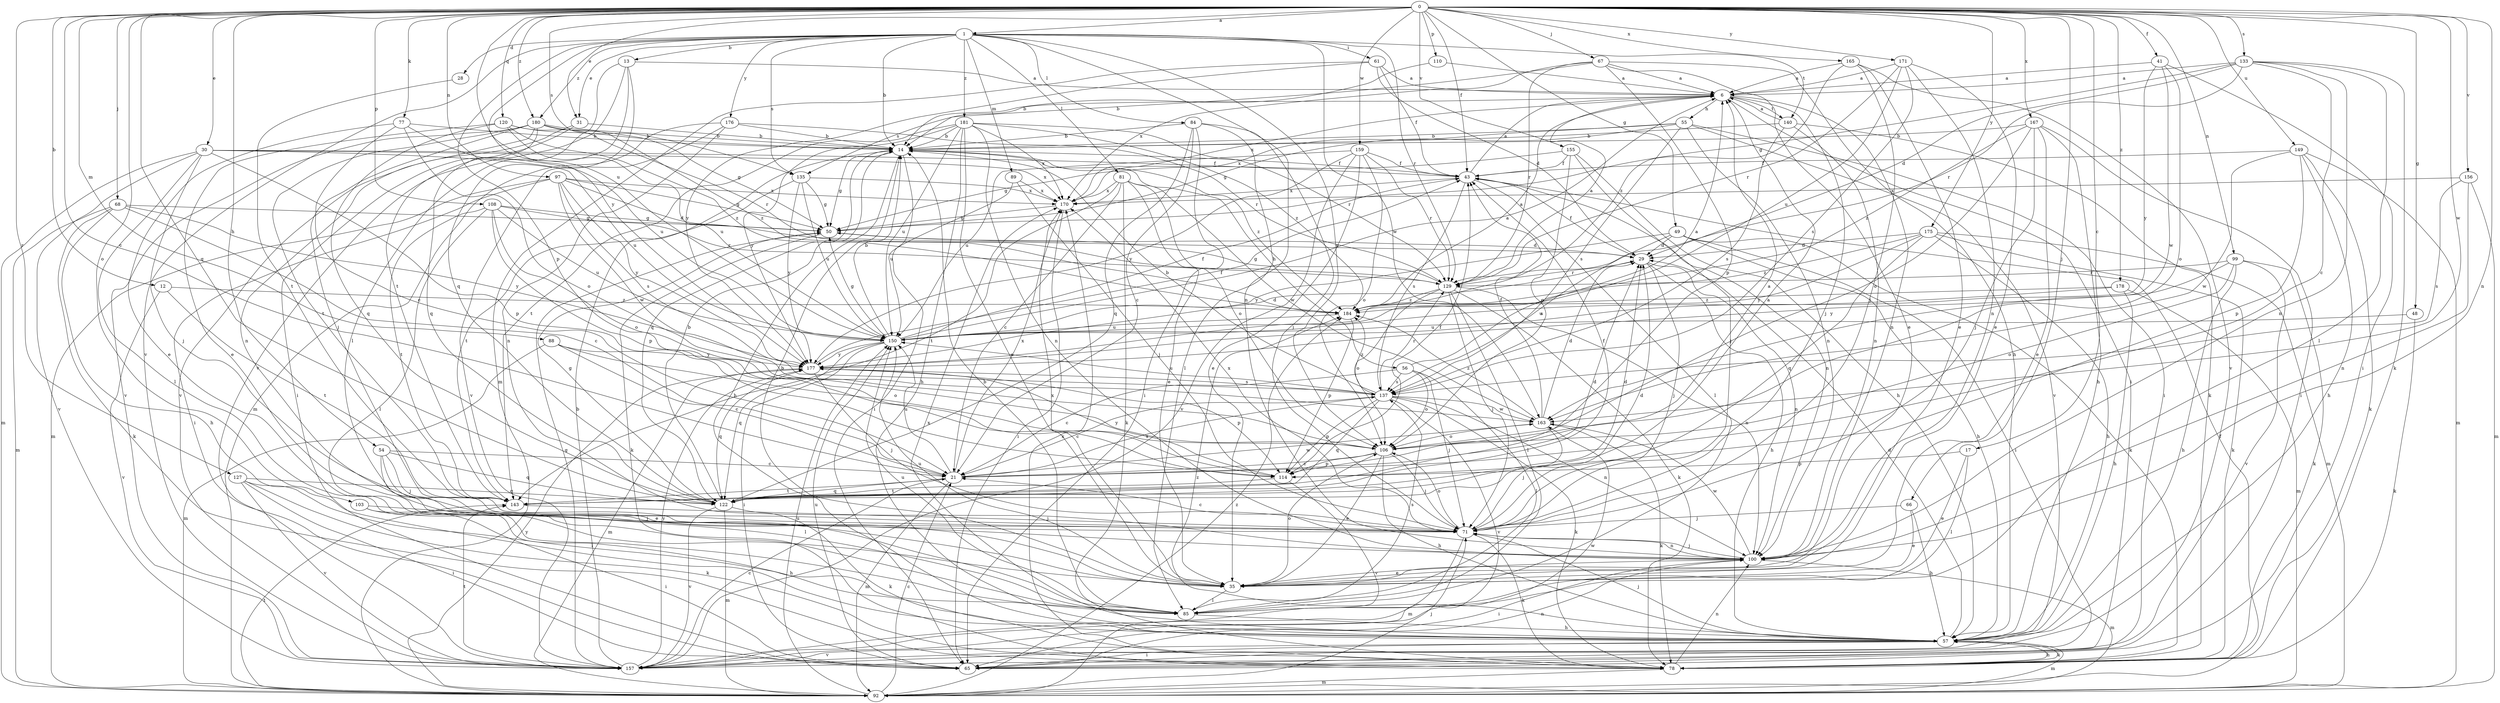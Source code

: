 strict digraph  {
0;
1;
6;
12;
13;
14;
17;
21;
28;
29;
30;
31;
35;
41;
43;
48;
49;
50;
54;
55;
56;
57;
61;
65;
66;
67;
68;
71;
77;
78;
81;
84;
85;
88;
89;
92;
97;
99;
100;
103;
106;
108;
110;
114;
120;
122;
127;
129;
133;
135;
137;
140;
143;
149;
150;
155;
156;
157;
159;
163;
165;
167;
170;
171;
175;
176;
177;
178;
180;
181;
184;
0 -> 1  [label=a];
0 -> 12  [label=b];
0 -> 17  [label=c];
0 -> 21  [label=c];
0 -> 30  [label=e];
0 -> 31  [label=e];
0 -> 41  [label=f];
0 -> 43  [label=f];
0 -> 48  [label=g];
0 -> 49  [label=g];
0 -> 54  [label=h];
0 -> 66  [label=j];
0 -> 67  [label=j];
0 -> 68  [label=j];
0 -> 77  [label=k];
0 -> 88  [label=m];
0 -> 97  [label=n];
0 -> 99  [label=n];
0 -> 100  [label=n];
0 -> 103  [label=o];
0 -> 108  [label=p];
0 -> 110  [label=p];
0 -> 120  [label=q];
0 -> 122  [label=q];
0 -> 127  [label=r];
0 -> 133  [label=s];
0 -> 135  [label=s];
0 -> 149  [label=u];
0 -> 150  [label=u];
0 -> 155  [label=v];
0 -> 156  [label=v];
0 -> 159  [label=w];
0 -> 163  [label=w];
0 -> 165  [label=x];
0 -> 167  [label=x];
0 -> 171  [label=y];
0 -> 175  [label=y];
0 -> 178  [label=z];
0 -> 180  [label=z];
1 -> 13  [label=b];
1 -> 14  [label=b];
1 -> 28  [label=d];
1 -> 31  [label=e];
1 -> 61  [label=i];
1 -> 81  [label=l];
1 -> 84  [label=l];
1 -> 89  [label=m];
1 -> 100  [label=n];
1 -> 106  [label=o];
1 -> 114  [label=p];
1 -> 129  [label=r];
1 -> 135  [label=s];
1 -> 140  [label=t];
1 -> 157  [label=v];
1 -> 163  [label=w];
1 -> 176  [label=y];
1 -> 177  [label=y];
1 -> 180  [label=z];
1 -> 181  [label=z];
6 -> 55  [label=h];
6 -> 65  [label=i];
6 -> 71  [label=j];
6 -> 100  [label=n];
6 -> 135  [label=s];
6 -> 140  [label=t];
6 -> 170  [label=x];
12 -> 143  [label=t];
12 -> 157  [label=v];
12 -> 184  [label=z];
13 -> 6  [label=a];
13 -> 85  [label=l];
13 -> 122  [label=q];
13 -> 143  [label=t];
13 -> 157  [label=v];
14 -> 43  [label=f];
14 -> 50  [label=g];
14 -> 56  [label=h];
14 -> 57  [label=h];
14 -> 65  [label=i];
14 -> 122  [label=q];
14 -> 184  [label=z];
17 -> 35  [label=e];
17 -> 85  [label=l];
17 -> 114  [label=p];
21 -> 6  [label=a];
21 -> 92  [label=m];
21 -> 122  [label=q];
21 -> 137  [label=s];
21 -> 143  [label=t];
21 -> 150  [label=u];
21 -> 163  [label=w];
21 -> 170  [label=x];
28 -> 143  [label=t];
29 -> 43  [label=f];
29 -> 57  [label=h];
29 -> 71  [label=j];
29 -> 100  [label=n];
29 -> 129  [label=r];
30 -> 43  [label=f];
30 -> 71  [label=j];
30 -> 85  [label=l];
30 -> 92  [label=m];
30 -> 114  [label=p];
30 -> 150  [label=u];
30 -> 157  [label=v];
30 -> 170  [label=x];
31 -> 14  [label=b];
31 -> 65  [label=i];
31 -> 157  [label=v];
35 -> 14  [label=b];
35 -> 85  [label=l];
35 -> 106  [label=o];
35 -> 150  [label=u];
35 -> 170  [label=x];
41 -> 6  [label=a];
41 -> 65  [label=i];
41 -> 106  [label=o];
41 -> 163  [label=w];
41 -> 177  [label=y];
43 -> 6  [label=a];
43 -> 85  [label=l];
43 -> 100  [label=n];
43 -> 137  [label=s];
43 -> 170  [label=x];
48 -> 78  [label=k];
48 -> 150  [label=u];
49 -> 29  [label=d];
49 -> 57  [label=h];
49 -> 65  [label=i];
49 -> 78  [label=k];
49 -> 137  [label=s];
49 -> 177  [label=y];
50 -> 29  [label=d];
50 -> 78  [label=k];
54 -> 21  [label=c];
54 -> 35  [label=e];
54 -> 71  [label=j];
54 -> 85  [label=l];
54 -> 122  [label=q];
55 -> 14  [label=b];
55 -> 50  [label=g];
55 -> 65  [label=i];
55 -> 100  [label=n];
55 -> 137  [label=s];
55 -> 157  [label=v];
55 -> 170  [label=x];
56 -> 6  [label=a];
56 -> 21  [label=c];
56 -> 71  [label=j];
56 -> 85  [label=l];
56 -> 106  [label=o];
56 -> 137  [label=s];
57 -> 29  [label=d];
57 -> 65  [label=i];
57 -> 71  [label=j];
57 -> 78  [label=k];
57 -> 92  [label=m];
57 -> 157  [label=v];
57 -> 170  [label=x];
57 -> 184  [label=z];
61 -> 6  [label=a];
61 -> 29  [label=d];
61 -> 43  [label=f];
61 -> 92  [label=m];
61 -> 177  [label=y];
65 -> 100  [label=n];
65 -> 150  [label=u];
66 -> 35  [label=e];
66 -> 57  [label=h];
66 -> 71  [label=j];
67 -> 6  [label=a];
67 -> 14  [label=b];
67 -> 35  [label=e];
67 -> 57  [label=h];
67 -> 114  [label=p];
67 -> 129  [label=r];
67 -> 170  [label=x];
68 -> 21  [label=c];
68 -> 50  [label=g];
68 -> 57  [label=h];
68 -> 78  [label=k];
68 -> 92  [label=m];
68 -> 177  [label=y];
71 -> 21  [label=c];
71 -> 29  [label=d];
71 -> 78  [label=k];
71 -> 92  [label=m];
71 -> 100  [label=n];
71 -> 106  [label=o];
71 -> 170  [label=x];
77 -> 14  [label=b];
77 -> 21  [label=c];
77 -> 35  [label=e];
77 -> 106  [label=o];
77 -> 150  [label=u];
78 -> 57  [label=h];
78 -> 92  [label=m];
78 -> 100  [label=n];
78 -> 170  [label=x];
81 -> 21  [label=c];
81 -> 35  [label=e];
81 -> 78  [label=k];
81 -> 106  [label=o];
81 -> 143  [label=t];
81 -> 163  [label=w];
81 -> 170  [label=x];
84 -> 14  [label=b];
84 -> 21  [label=c];
84 -> 65  [label=i];
84 -> 71  [label=j];
84 -> 85  [label=l];
84 -> 122  [label=q];
85 -> 14  [label=b];
85 -> 57  [label=h];
85 -> 137  [label=s];
85 -> 150  [label=u];
88 -> 21  [label=c];
88 -> 92  [label=m];
88 -> 106  [label=o];
88 -> 177  [label=y];
89 -> 71  [label=j];
89 -> 150  [label=u];
89 -> 170  [label=x];
92 -> 21  [label=c];
92 -> 43  [label=f];
92 -> 71  [label=j];
92 -> 143  [label=t];
92 -> 150  [label=u];
92 -> 177  [label=y];
92 -> 184  [label=z];
97 -> 29  [label=d];
97 -> 50  [label=g];
97 -> 65  [label=i];
97 -> 92  [label=m];
97 -> 137  [label=s];
97 -> 163  [label=w];
97 -> 170  [label=x];
97 -> 177  [label=y];
99 -> 57  [label=h];
99 -> 78  [label=k];
99 -> 106  [label=o];
99 -> 129  [label=r];
99 -> 157  [label=v];
99 -> 177  [label=y];
100 -> 35  [label=e];
100 -> 65  [label=i];
100 -> 71  [label=j];
100 -> 92  [label=m];
100 -> 163  [label=w];
103 -> 57  [label=h];
103 -> 65  [label=i];
103 -> 71  [label=j];
106 -> 21  [label=c];
106 -> 35  [label=e];
106 -> 57  [label=h];
106 -> 71  [label=j];
106 -> 114  [label=p];
108 -> 50  [label=g];
108 -> 85  [label=l];
108 -> 106  [label=o];
108 -> 114  [label=p];
108 -> 129  [label=r];
108 -> 143  [label=t];
108 -> 150  [label=u];
110 -> 6  [label=a];
110 -> 14  [label=b];
114 -> 43  [label=f];
114 -> 143  [label=t];
114 -> 157  [label=v];
114 -> 177  [label=y];
120 -> 14  [label=b];
120 -> 35  [label=e];
120 -> 122  [label=q];
120 -> 129  [label=r];
120 -> 150  [label=u];
120 -> 184  [label=z];
122 -> 6  [label=a];
122 -> 14  [label=b];
122 -> 29  [label=d];
122 -> 43  [label=f];
122 -> 50  [label=g];
122 -> 78  [label=k];
122 -> 92  [label=m];
122 -> 157  [label=v];
127 -> 65  [label=i];
127 -> 78  [label=k];
127 -> 85  [label=l];
127 -> 122  [label=q];
127 -> 157  [label=v];
129 -> 6  [label=a];
129 -> 50  [label=g];
129 -> 71  [label=j];
129 -> 78  [label=k];
129 -> 85  [label=l];
129 -> 100  [label=n];
129 -> 106  [label=o];
129 -> 184  [label=z];
133 -> 6  [label=a];
133 -> 21  [label=c];
133 -> 29  [label=d];
133 -> 50  [label=g];
133 -> 78  [label=k];
133 -> 85  [label=l];
133 -> 100  [label=n];
133 -> 129  [label=r];
135 -> 50  [label=g];
135 -> 143  [label=t];
135 -> 150  [label=u];
135 -> 170  [label=x];
135 -> 177  [label=y];
137 -> 14  [label=b];
137 -> 21  [label=c];
137 -> 78  [label=k];
137 -> 100  [label=n];
137 -> 114  [label=p];
137 -> 122  [label=q];
137 -> 129  [label=r];
137 -> 150  [label=u];
137 -> 157  [label=v];
137 -> 163  [label=w];
137 -> 184  [label=z];
140 -> 6  [label=a];
140 -> 14  [label=b];
140 -> 78  [label=k];
140 -> 100  [label=n];
140 -> 137  [label=s];
143 -> 29  [label=d];
143 -> 71  [label=j];
149 -> 43  [label=f];
149 -> 57  [label=h];
149 -> 78  [label=k];
149 -> 92  [label=m];
149 -> 114  [label=p];
149 -> 163  [label=w];
150 -> 6  [label=a];
150 -> 14  [label=b];
150 -> 29  [label=d];
150 -> 43  [label=f];
150 -> 50  [label=g];
150 -> 65  [label=i];
150 -> 122  [label=q];
150 -> 177  [label=y];
155 -> 43  [label=f];
155 -> 50  [label=g];
155 -> 57  [label=h];
155 -> 71  [label=j];
155 -> 106  [label=o];
156 -> 92  [label=m];
156 -> 100  [label=n];
156 -> 137  [label=s];
156 -> 170  [label=x];
157 -> 14  [label=b];
157 -> 21  [label=c];
157 -> 50  [label=g];
157 -> 143  [label=t];
157 -> 163  [label=w];
157 -> 177  [label=y];
159 -> 35  [label=e];
159 -> 43  [label=f];
159 -> 106  [label=o];
159 -> 129  [label=r];
159 -> 150  [label=u];
159 -> 157  [label=v];
159 -> 177  [label=y];
163 -> 29  [label=d];
163 -> 43  [label=f];
163 -> 71  [label=j];
163 -> 78  [label=k];
163 -> 106  [label=o];
163 -> 184  [label=z];
165 -> 6  [label=a];
165 -> 35  [label=e];
165 -> 71  [label=j];
165 -> 157  [label=v];
165 -> 184  [label=z];
167 -> 14  [label=b];
167 -> 35  [label=e];
167 -> 57  [label=h];
167 -> 65  [label=i];
167 -> 71  [label=j];
167 -> 106  [label=o];
167 -> 184  [label=z];
170 -> 50  [label=g];
170 -> 65  [label=i];
171 -> 6  [label=a];
171 -> 35  [label=e];
171 -> 100  [label=n];
171 -> 129  [label=r];
171 -> 137  [label=s];
171 -> 150  [label=u];
175 -> 29  [label=d];
175 -> 57  [label=h];
175 -> 78  [label=k];
175 -> 92  [label=m];
175 -> 122  [label=q];
175 -> 177  [label=y];
175 -> 184  [label=z];
176 -> 14  [label=b];
176 -> 92  [label=m];
176 -> 100  [label=n];
176 -> 129  [label=r];
176 -> 157  [label=v];
177 -> 43  [label=f];
177 -> 71  [label=j];
177 -> 92  [label=m];
177 -> 114  [label=p];
177 -> 122  [label=q];
177 -> 137  [label=s];
178 -> 57  [label=h];
178 -> 92  [label=m];
178 -> 150  [label=u];
178 -> 184  [label=z];
180 -> 14  [label=b];
180 -> 50  [label=g];
180 -> 71  [label=j];
180 -> 100  [label=n];
180 -> 122  [label=q];
180 -> 143  [label=t];
180 -> 157  [label=v];
180 -> 184  [label=z];
181 -> 14  [label=b];
181 -> 35  [label=e];
181 -> 57  [label=h];
181 -> 100  [label=n];
181 -> 129  [label=r];
181 -> 143  [label=t];
181 -> 150  [label=u];
181 -> 170  [label=x];
181 -> 177  [label=y];
181 -> 184  [label=z];
184 -> 6  [label=a];
184 -> 114  [label=p];
184 -> 150  [label=u];
}
